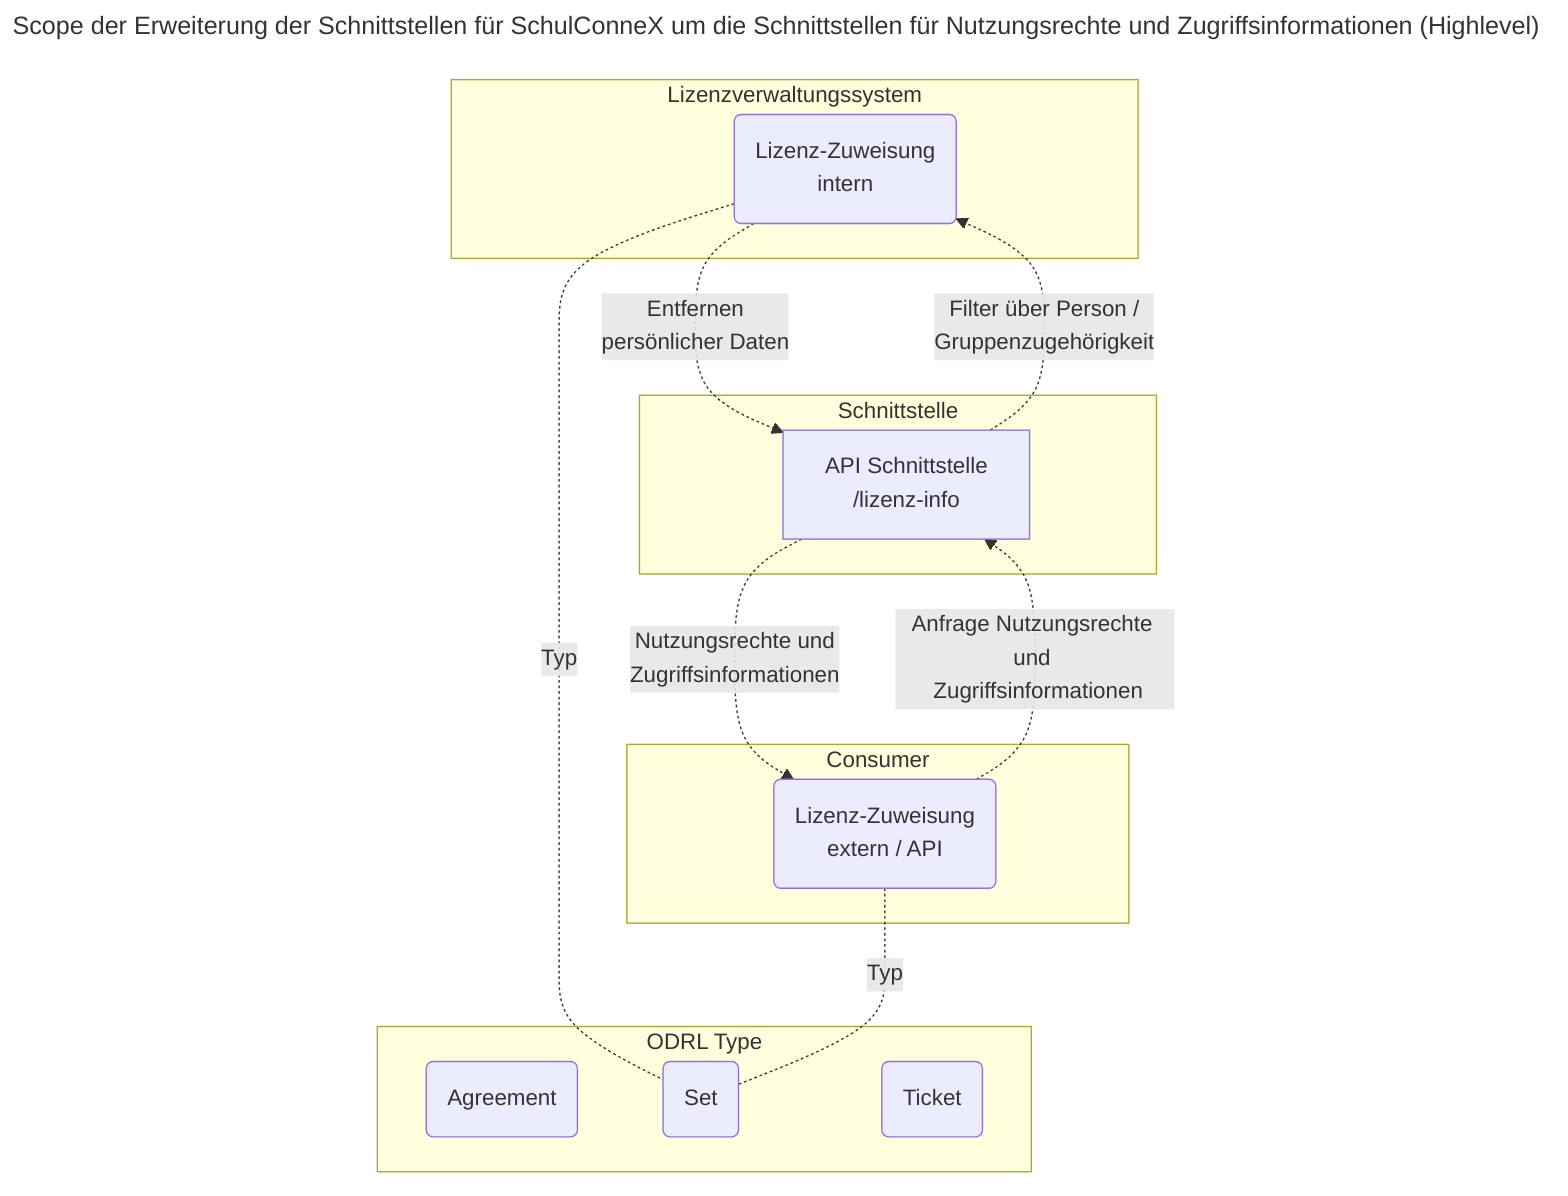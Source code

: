 ---
title: Scope der Erweiterung der Schnittstellen für SchulConneX um die Schnittstellen für Nutzungsrechte und Zugriffsinformationen (Highlevel)
---
flowchart TD
    %% --- --- --- --- ---
    %% Entities
    %% --- --- --- --- ---
    subgraph Lizenzverwaltungssystem
    LZI(Lizenz-Zuweisung \n intern)
    end
    subgraph Schnittstelle
    API[API Schnittstelle \n /lizenz-info]
    end
    subgraph Consumer
    LZE(Lizenz-Zuweisung \n extern / API)
    end
    subgraph ODRL Type
    Agreement(Agreement)
    Set(Set)
    Ticket(Ticket)
    end
    %% --- --- --- --- ---
    %% Relations
    %% --- --- --- --- ---
    API-.Filter über Person / \n Gruppenzugehörigkeit.->LZI
    LZI-.Entfernen \n persönlicher Daten.->API
    LZE-.Anfrage Nutzungsrechte und \n Zugriffsinformationen.->API
    API-.Nutzungsrechte und \n Zugriffsinformationen.->LZE
    LZI-.Typ.-Set
    LZE-.Typ.-Set
    %% --- --- --- --- ---
    %% Styling
    %% --- --- --- --- ---
    Lizenzverwaltungssystem ~~~ Schnittstelle ~~~ Consumer